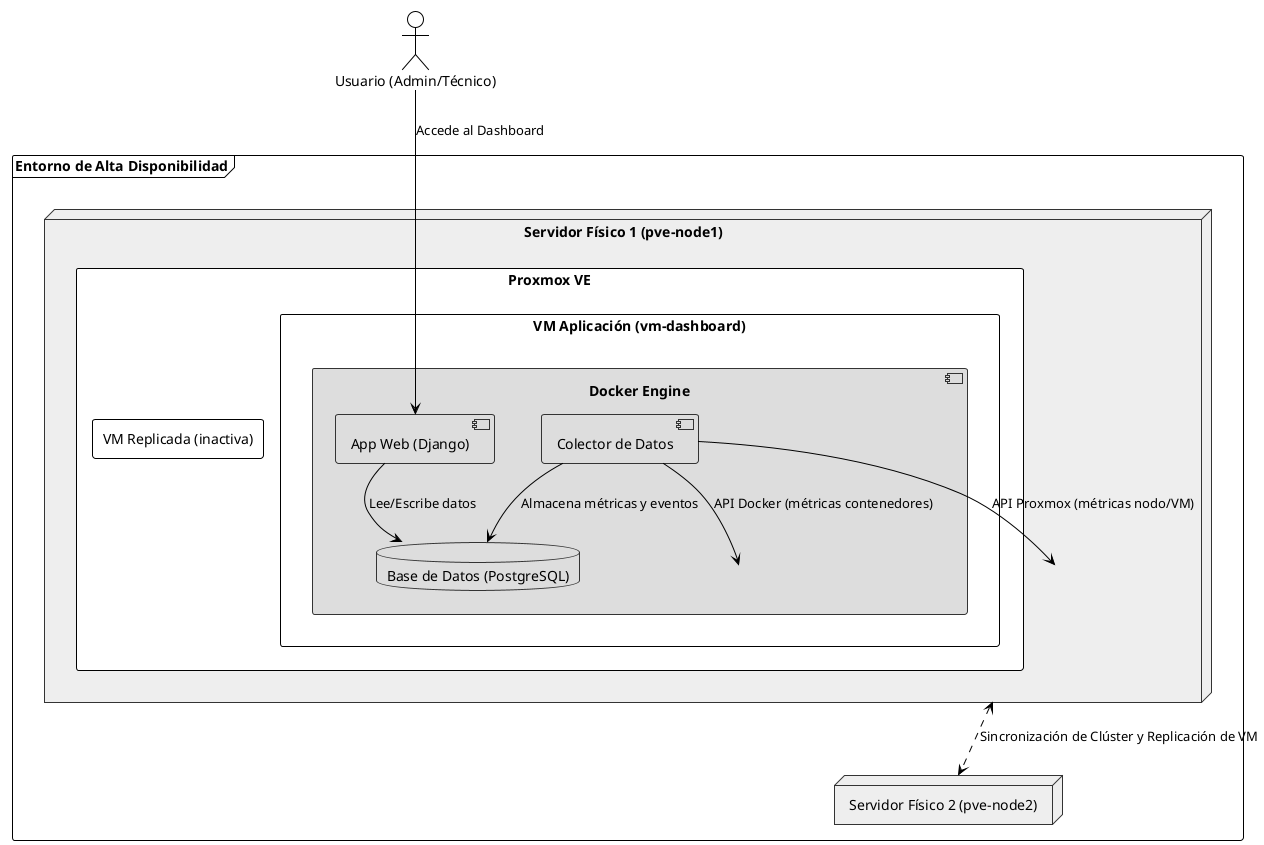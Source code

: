 @startuml
!theme plain
skinparam rectangle<<frame>> {
  borderStyle solid
  borderColor #333
}
skinparam node {
  borderColor #333
  backgroundColor #EEE
}
skinparam component {
  borderColor #333
  backgroundColor #DDD
}
skinparam database {
  borderColor #333
  backgroundColor #DDD
}

actor "Usuario (Admin/Técnico)" as User

frame "Entorno de Alta Disponibilidad" {
  node "Servidor Físico 1 (pve-node1)" as Node1 {
    rectangle "Proxmox VE" {
      rectangle "VM Aplicación (vm-dashboard)" as VM1 {
        component "Docker Engine" as Docker1 {
          component "App Web (Django)" as Web
          component "Colector de Datos" as Collector
          database "Base de Datos (PostgreSQL)" as DB
        }
      }
    }
  }

  node "Servidor Físico 2 (pve-node2)" as Node2 {
    rectangle "Proxmox VE" {
       rectangle "VM Replicada (inactiva)" as VM2
    }
  }
}

User --> Web : Accede al Dashboard
Web --> DB : Lee/Escribe datos
Collector --> DB : Almacena métricas y eventos
Collector --> Node1 : API Proxmox (métricas nodo/VM)
Collector --> Docker1 : API Docker (métricas contenedores)

Node1 <..> Node2 : Sincronización de Clúster y Replicación de VM

@enduml